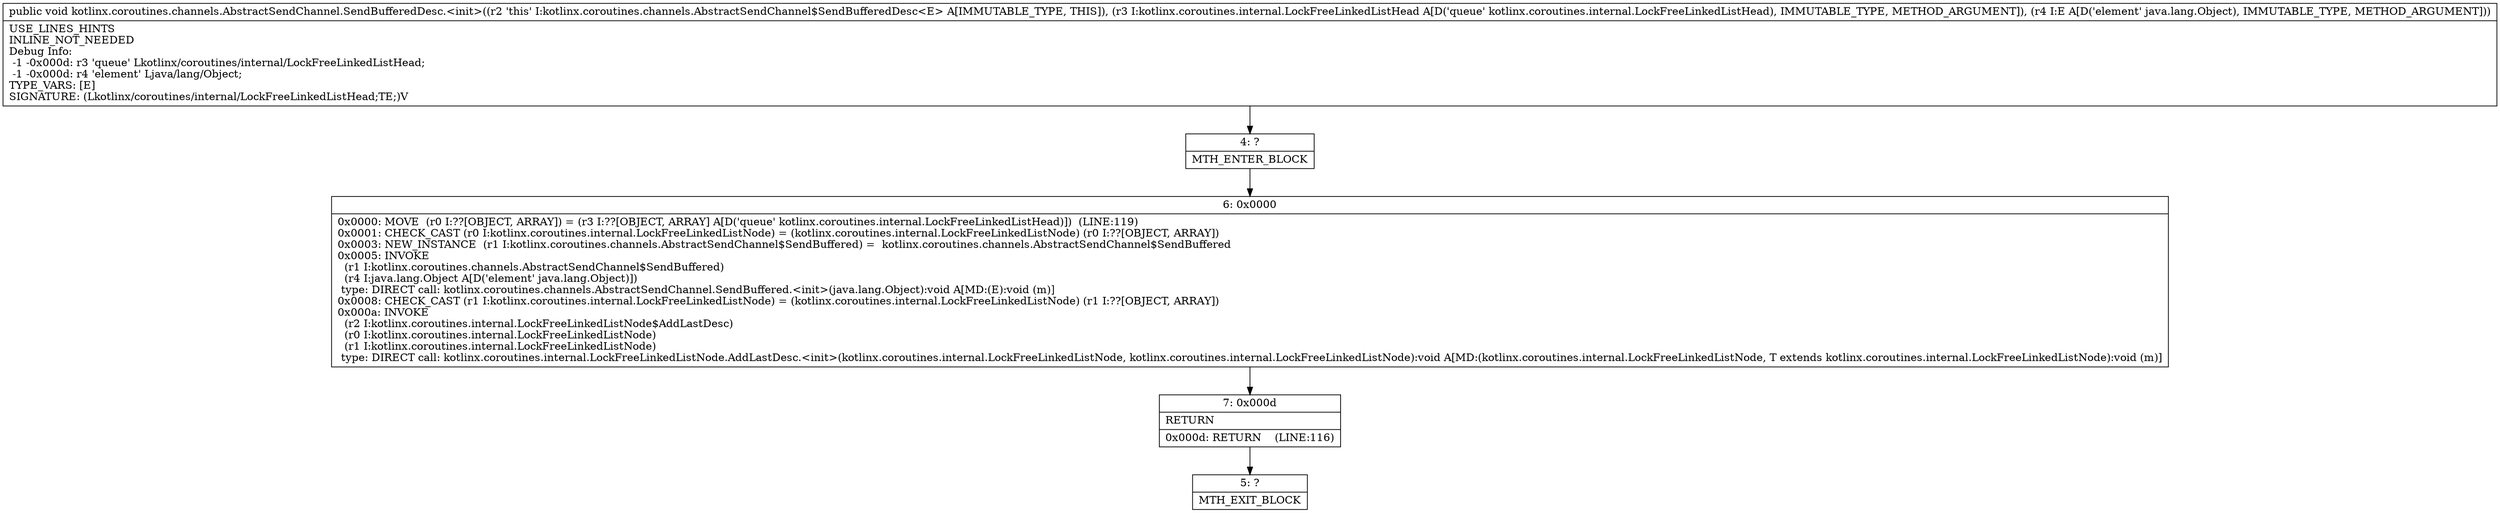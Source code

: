 digraph "CFG forkotlinx.coroutines.channels.AbstractSendChannel.SendBufferedDesc.\<init\>(Lkotlinx\/coroutines\/internal\/LockFreeLinkedListHead;Ljava\/lang\/Object;)V" {
Node_4 [shape=record,label="{4\:\ ?|MTH_ENTER_BLOCK\l}"];
Node_6 [shape=record,label="{6\:\ 0x0000|0x0000: MOVE  (r0 I:??[OBJECT, ARRAY]) = (r3 I:??[OBJECT, ARRAY] A[D('queue' kotlinx.coroutines.internal.LockFreeLinkedListHead)])  (LINE:119)\l0x0001: CHECK_CAST (r0 I:kotlinx.coroutines.internal.LockFreeLinkedListNode) = (kotlinx.coroutines.internal.LockFreeLinkedListNode) (r0 I:??[OBJECT, ARRAY]) \l0x0003: NEW_INSTANCE  (r1 I:kotlinx.coroutines.channels.AbstractSendChannel$SendBuffered) =  kotlinx.coroutines.channels.AbstractSendChannel$SendBuffered \l0x0005: INVOKE  \l  (r1 I:kotlinx.coroutines.channels.AbstractSendChannel$SendBuffered)\l  (r4 I:java.lang.Object A[D('element' java.lang.Object)])\l type: DIRECT call: kotlinx.coroutines.channels.AbstractSendChannel.SendBuffered.\<init\>(java.lang.Object):void A[MD:(E):void (m)]\l0x0008: CHECK_CAST (r1 I:kotlinx.coroutines.internal.LockFreeLinkedListNode) = (kotlinx.coroutines.internal.LockFreeLinkedListNode) (r1 I:??[OBJECT, ARRAY]) \l0x000a: INVOKE  \l  (r2 I:kotlinx.coroutines.internal.LockFreeLinkedListNode$AddLastDesc)\l  (r0 I:kotlinx.coroutines.internal.LockFreeLinkedListNode)\l  (r1 I:kotlinx.coroutines.internal.LockFreeLinkedListNode)\l type: DIRECT call: kotlinx.coroutines.internal.LockFreeLinkedListNode.AddLastDesc.\<init\>(kotlinx.coroutines.internal.LockFreeLinkedListNode, kotlinx.coroutines.internal.LockFreeLinkedListNode):void A[MD:(kotlinx.coroutines.internal.LockFreeLinkedListNode, T extends kotlinx.coroutines.internal.LockFreeLinkedListNode):void (m)]\l}"];
Node_7 [shape=record,label="{7\:\ 0x000d|RETURN\l|0x000d: RETURN    (LINE:116)\l}"];
Node_5 [shape=record,label="{5\:\ ?|MTH_EXIT_BLOCK\l}"];
MethodNode[shape=record,label="{public void kotlinx.coroutines.channels.AbstractSendChannel.SendBufferedDesc.\<init\>((r2 'this' I:kotlinx.coroutines.channels.AbstractSendChannel$SendBufferedDesc\<E\> A[IMMUTABLE_TYPE, THIS]), (r3 I:kotlinx.coroutines.internal.LockFreeLinkedListHead A[D('queue' kotlinx.coroutines.internal.LockFreeLinkedListHead), IMMUTABLE_TYPE, METHOD_ARGUMENT]), (r4 I:E A[D('element' java.lang.Object), IMMUTABLE_TYPE, METHOD_ARGUMENT]))  | USE_LINES_HINTS\lINLINE_NOT_NEEDED\lDebug Info:\l  \-1 \-0x000d: r3 'queue' Lkotlinx\/coroutines\/internal\/LockFreeLinkedListHead;\l  \-1 \-0x000d: r4 'element' Ljava\/lang\/Object;\lTYPE_VARS: [E]\lSIGNATURE: (Lkotlinx\/coroutines\/internal\/LockFreeLinkedListHead;TE;)V\l}"];
MethodNode -> Node_4;Node_4 -> Node_6;
Node_6 -> Node_7;
Node_7 -> Node_5;
}

